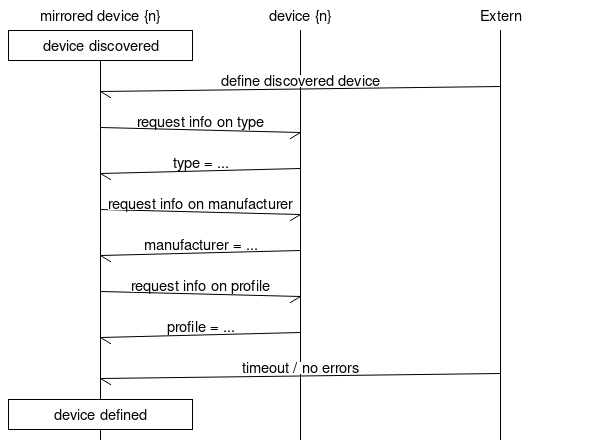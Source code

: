 msc {
    arcgradient = 5;

    //a [label = "CAN bus component"], 
    b [label = "mirrored device {n}"], c [label = "device {n}"], e [label = "Extern"];
    
    b box b [label = "device discovered"];
    e -> b [label = "define discovered device"];
    b -> c [label = "request info on type"];
    c -> b [label = "type = ..."];
    b -> c [label = "request info on manufacturer"];
    c -> b [label = "manufacturer = ..."];
    b -> c [label = "request info on profile"];
    c -> b [label = "profile = ..."];
    e -> b [label = "timeout / no errors"];
    b box b [label = "device defined"];
}
